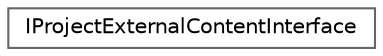 digraph "Graphical Class Hierarchy"
{
 // INTERACTIVE_SVG=YES
 // LATEX_PDF_SIZE
  bgcolor="transparent";
  edge [fontname=Helvetica,fontsize=10,labelfontname=Helvetica,labelfontsize=10];
  node [fontname=Helvetica,fontsize=10,shape=box,height=0.2,width=0.4];
  rankdir="LR";
  Node0 [id="Node000000",label="IProjectExternalContentInterface",height=0.2,width=0.4,color="grey40", fillcolor="white", style="filled",URL="$d3/d2d/classIProjectExternalContentInterface.html",tooltip="Interface to manage project references to external content."];
}
